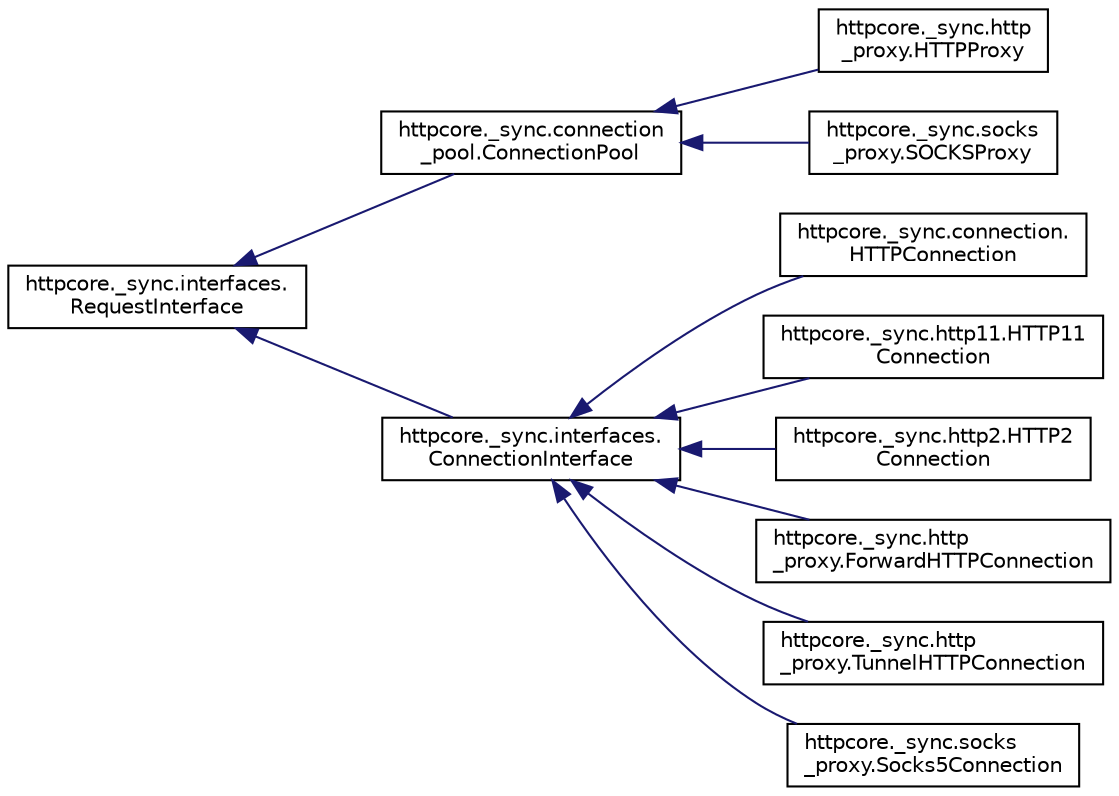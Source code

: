 digraph "Graphical Class Hierarchy"
{
 // LATEX_PDF_SIZE
  edge [fontname="Helvetica",fontsize="10",labelfontname="Helvetica",labelfontsize="10"];
  node [fontname="Helvetica",fontsize="10",shape=record];
  rankdir="LR";
  Node0 [label="httpcore._sync.interfaces.\lRequestInterface",height=0.2,width=0.4,color="black", fillcolor="white", style="filled",URL="$classhttpcore_1_1__sync_1_1interfaces_1_1RequestInterface.html",tooltip=" "];
  Node0 -> Node1 [dir="back",color="midnightblue",fontsize="10",style="solid",fontname="Helvetica"];
  Node1 [label="httpcore._sync.connection\l_pool.ConnectionPool",height=0.2,width=0.4,color="black", fillcolor="white", style="filled",URL="$classhttpcore_1_1__sync_1_1connection__pool_1_1ConnectionPool.html",tooltip=" "];
  Node1 -> Node2 [dir="back",color="midnightblue",fontsize="10",style="solid",fontname="Helvetica"];
  Node2 [label="httpcore._sync.http\l_proxy.HTTPProxy",height=0.2,width=0.4,color="black", fillcolor="white", style="filled",URL="$classhttpcore_1_1__sync_1_1http__proxy_1_1HTTPProxy.html",tooltip=" "];
  Node1 -> Node3 [dir="back",color="midnightblue",fontsize="10",style="solid",fontname="Helvetica"];
  Node3 [label="httpcore._sync.socks\l_proxy.SOCKSProxy",height=0.2,width=0.4,color="black", fillcolor="white", style="filled",URL="$classhttpcore_1_1__sync_1_1socks__proxy_1_1SOCKSProxy.html",tooltip=" "];
  Node0 -> Node4 [dir="back",color="midnightblue",fontsize="10",style="solid",fontname="Helvetica"];
  Node4 [label="httpcore._sync.interfaces.\lConnectionInterface",height=0.2,width=0.4,color="black", fillcolor="white", style="filled",URL="$classhttpcore_1_1__sync_1_1interfaces_1_1ConnectionInterface.html",tooltip=" "];
  Node4 -> Node5 [dir="back",color="midnightblue",fontsize="10",style="solid",fontname="Helvetica"];
  Node5 [label="httpcore._sync.connection.\lHTTPConnection",height=0.2,width=0.4,color="black", fillcolor="white", style="filled",URL="$classhttpcore_1_1__sync_1_1connection_1_1HTTPConnection.html",tooltip=" "];
  Node4 -> Node6 [dir="back",color="midnightblue",fontsize="10",style="solid",fontname="Helvetica"];
  Node6 [label="httpcore._sync.http11.HTTP11\lConnection",height=0.2,width=0.4,color="black", fillcolor="white", style="filled",URL="$classhttpcore_1_1__sync_1_1http11_1_1HTTP11Connection.html",tooltip=" "];
  Node4 -> Node7 [dir="back",color="midnightblue",fontsize="10",style="solid",fontname="Helvetica"];
  Node7 [label="httpcore._sync.http2.HTTP2\lConnection",height=0.2,width=0.4,color="black", fillcolor="white", style="filled",URL="$classhttpcore_1_1__sync_1_1http2_1_1HTTP2Connection.html",tooltip=" "];
  Node4 -> Node8 [dir="back",color="midnightblue",fontsize="10",style="solid",fontname="Helvetica"];
  Node8 [label="httpcore._sync.http\l_proxy.ForwardHTTPConnection",height=0.2,width=0.4,color="black", fillcolor="white", style="filled",URL="$classhttpcore_1_1__sync_1_1http__proxy_1_1ForwardHTTPConnection.html",tooltip=" "];
  Node4 -> Node9 [dir="back",color="midnightblue",fontsize="10",style="solid",fontname="Helvetica"];
  Node9 [label="httpcore._sync.http\l_proxy.TunnelHTTPConnection",height=0.2,width=0.4,color="black", fillcolor="white", style="filled",URL="$classhttpcore_1_1__sync_1_1http__proxy_1_1TunnelHTTPConnection.html",tooltip=" "];
  Node4 -> Node10 [dir="back",color="midnightblue",fontsize="10",style="solid",fontname="Helvetica"];
  Node10 [label="httpcore._sync.socks\l_proxy.Socks5Connection",height=0.2,width=0.4,color="black", fillcolor="white", style="filled",URL="$classhttpcore_1_1__sync_1_1socks__proxy_1_1Socks5Connection.html",tooltip=" "];
}
